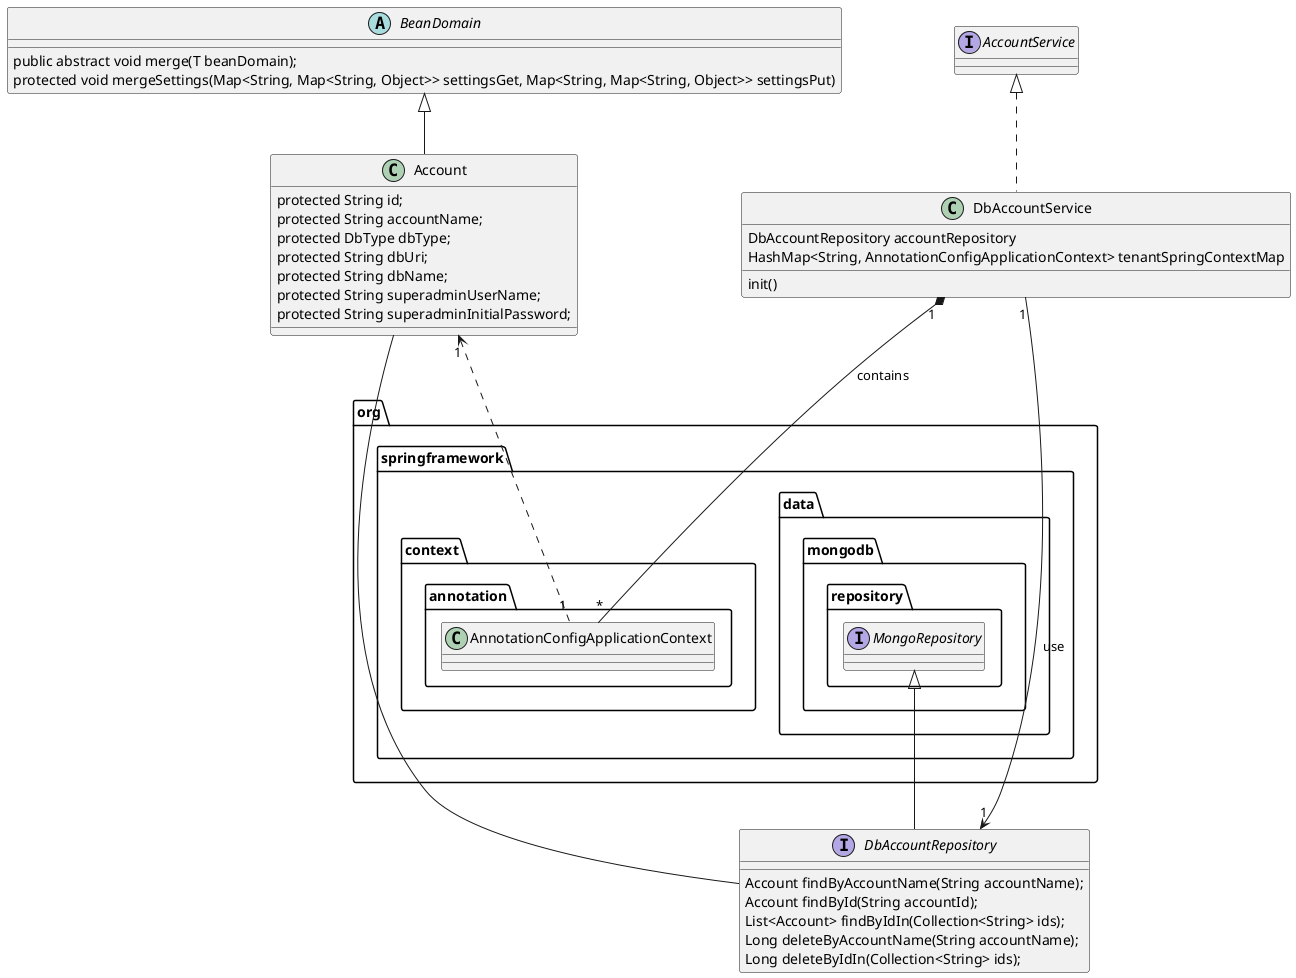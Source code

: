 @startuml


class DbAccountService implements AccountService {
    DbAccountRepository accountRepository
    HashMap<String, AnnotationConfigApplicationContext> tenantSpringContextMap
    init()
}
interface DbAccountRepository extends org.springframework.data.mongodb.repository.MongoRepository {
    Account findByAccountName(String accountName);
    Account findById(String accountId);
    List<Account> findByIdIn(Collection<String> ids);
    Long deleteByAccountName(String accountName);
    Long deleteByIdIn(Collection<String> ids);
}
class org.springframework.context.annotation.AnnotationConfigApplicationContext
class Account extends BeanDomain {
    protected String id;
    protected String accountName;
    protected DbType dbType;
    protected String dbUri;
    protected String dbName;
    protected String superadminUserName;
    protected String superadminInitialPassword;
}
abstract class BeanDomain {
    public abstract void merge(T beanDomain);
    protected void mergeSettings(Map<String, Map<String, Object>> settingsGet, Map<String, Map<String, Object>> settingsPut)
}

DbAccountService "1" --> "1" DbAccountRepository: use
DbAccountService "1" *--"*" org.springframework.context.annotation.AnnotationConfigApplicationContext : contains
Account -- DbAccountRepository
Account "1"<.."1" org.springframework.context.annotation.AnnotationConfigApplicationContext

@enduml